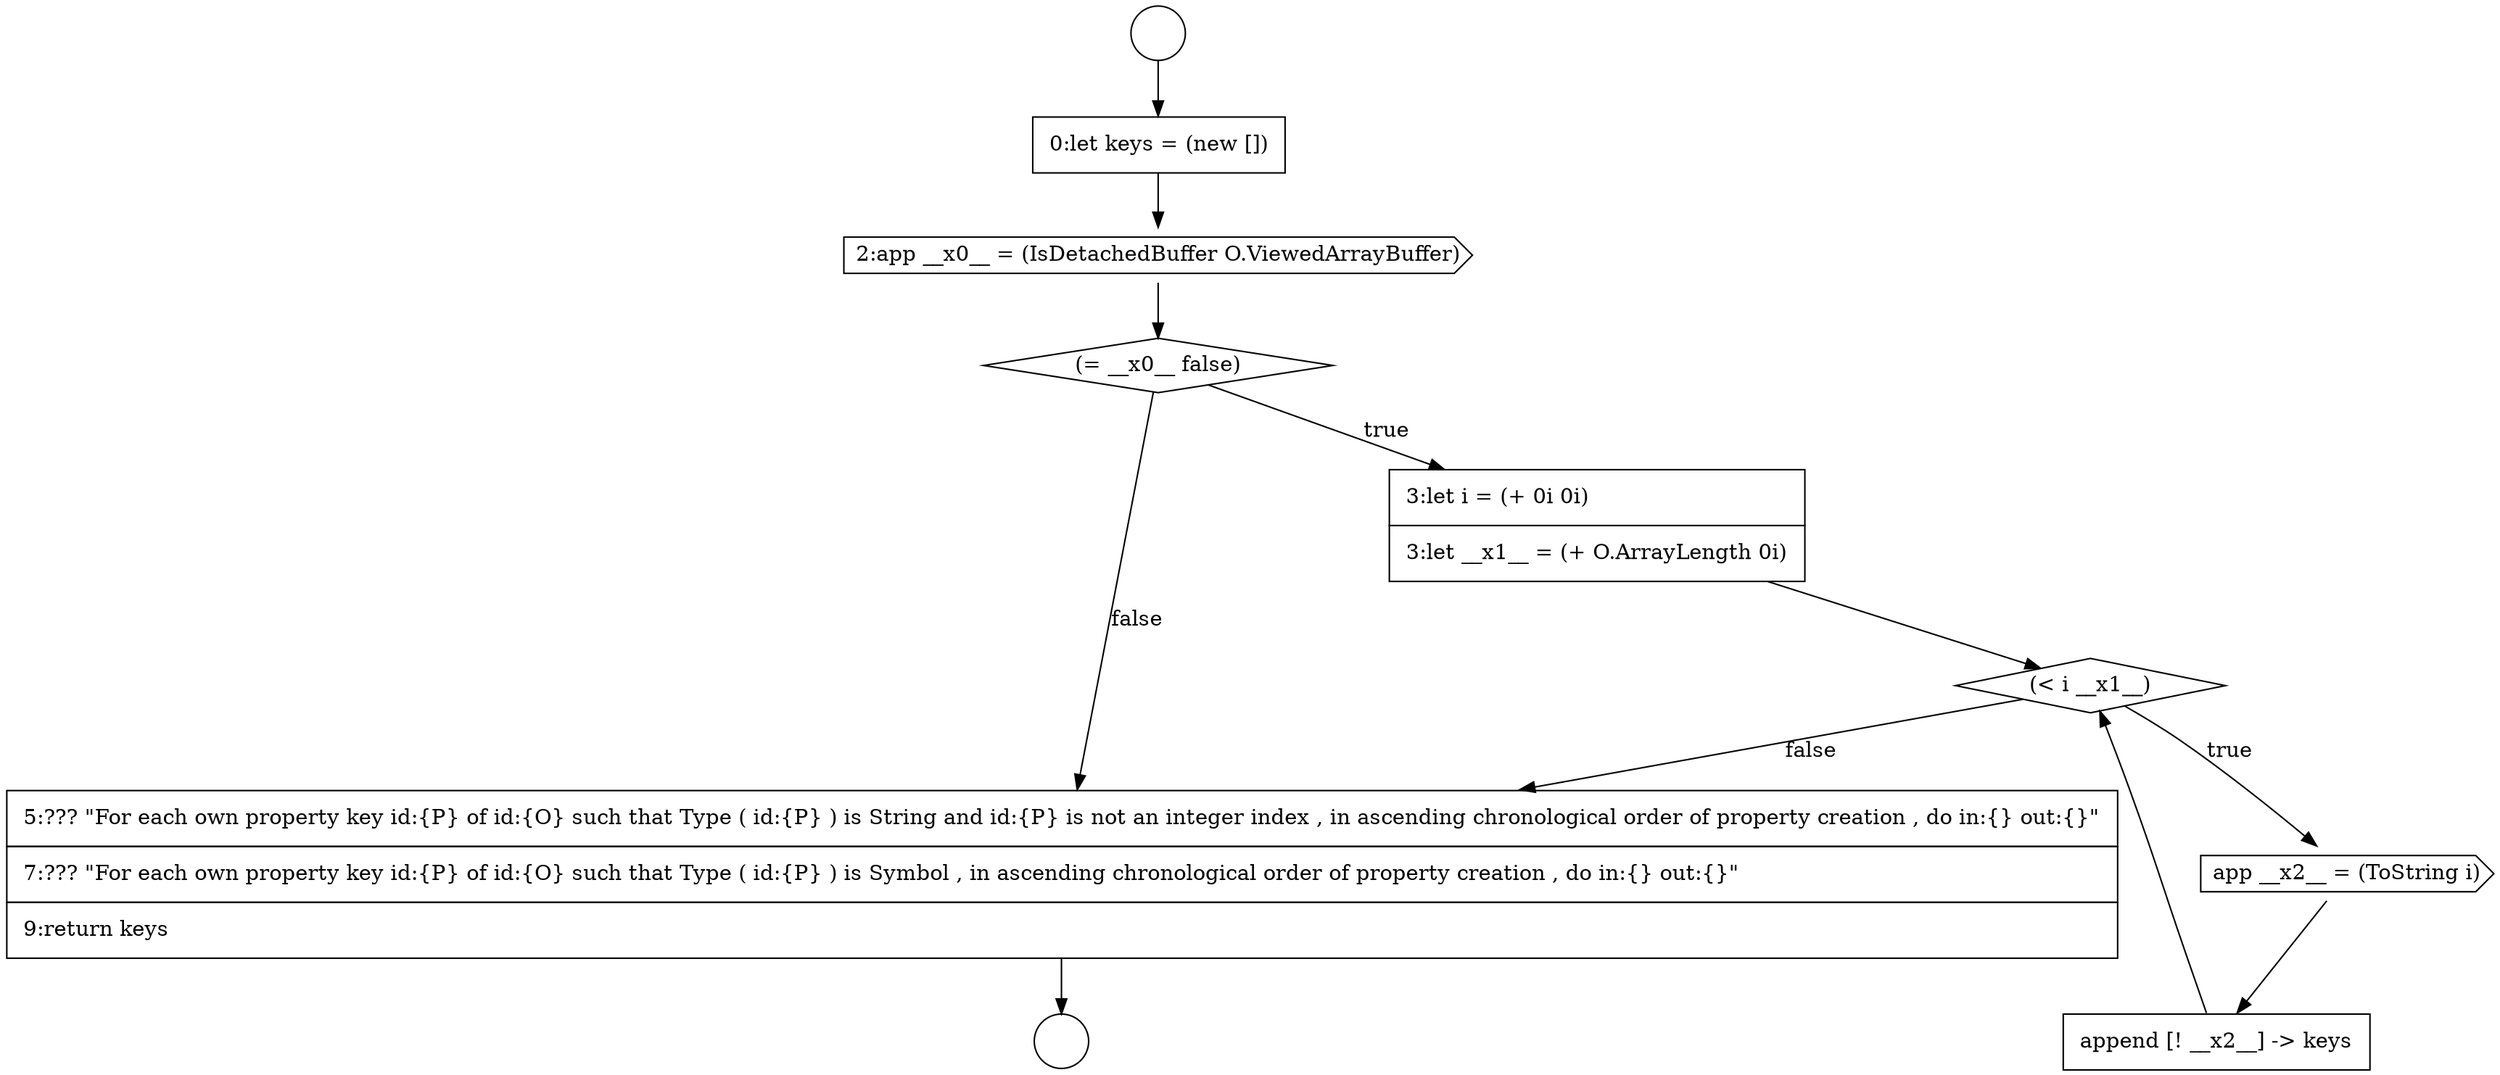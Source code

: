 digraph {
  node2989 [shape=none, margin=0, label=<<font color="black">
    <table border="0" cellborder="1" cellspacing="0" cellpadding="10">
      <tr><td align="left">0:let keys = (new [])</td></tr>
    </table>
  </font>> color="black" fillcolor="white" style=filled]
  node2996 [shape=none, margin=0, label=<<font color="black">
    <table border="0" cellborder="1" cellspacing="0" cellpadding="10">
      <tr><td align="left">5:??? &quot;For each own property key id:{P} of id:{O} such that Type ( id:{P} ) is String and id:{P} is not an integer index , in ascending chronological order of property creation , do in:{} out:{}&quot;</td></tr>
      <tr><td align="left">7:??? &quot;For each own property key id:{P} of id:{O} such that Type ( id:{P} ) is Symbol , in ascending chronological order of property creation , do in:{} out:{}&quot;</td></tr>
      <tr><td align="left">9:return keys</td></tr>
    </table>
  </font>> color="black" fillcolor="white" style=filled]
  node2990 [shape=cds, label=<<font color="black">2:app __x0__ = (IsDetachedBuffer O.ViewedArrayBuffer)</font>> color="black" fillcolor="white" style=filled]
  node2995 [shape=none, margin=0, label=<<font color="black">
    <table border="0" cellborder="1" cellspacing="0" cellpadding="10">
      <tr><td align="left">append [! __x2__] -&gt; keys</td></tr>
    </table>
  </font>> color="black" fillcolor="white" style=filled]
  node2991 [shape=diamond, label=<<font color="black">(= __x0__ false)</font>> color="black" fillcolor="white" style=filled]
  node2987 [shape=circle label=" " color="black" fillcolor="white" style=filled]
  node2994 [shape=cds, label=<<font color="black">app __x2__ = (ToString i)</font>> color="black" fillcolor="white" style=filled]
  node2992 [shape=none, margin=0, label=<<font color="black">
    <table border="0" cellborder="1" cellspacing="0" cellpadding="10">
      <tr><td align="left">3:let i = (+ 0i 0i)</td></tr>
      <tr><td align="left">3:let __x1__ = (+ O.ArrayLength 0i)</td></tr>
    </table>
  </font>> color="black" fillcolor="white" style=filled]
  node2988 [shape=circle label=" " color="black" fillcolor="white" style=filled]
  node2993 [shape=diamond, label=<<font color="black">(&lt; i __x1__)</font>> color="black" fillcolor="white" style=filled]
  node2991 -> node2992 [label=<<font color="black">true</font>> color="black"]
  node2991 -> node2996 [label=<<font color="black">false</font>> color="black"]
  node2994 -> node2995 [ color="black"]
  node2989 -> node2990 [ color="black"]
  node2990 -> node2991 [ color="black"]
  node2987 -> node2989 [ color="black"]
  node2992 -> node2993 [ color="black"]
  node2996 -> node2988 [ color="black"]
  node2993 -> node2994 [label=<<font color="black">true</font>> color="black"]
  node2993 -> node2996 [label=<<font color="black">false</font>> color="black"]
  node2995 -> node2993 [ color="black"]
}
